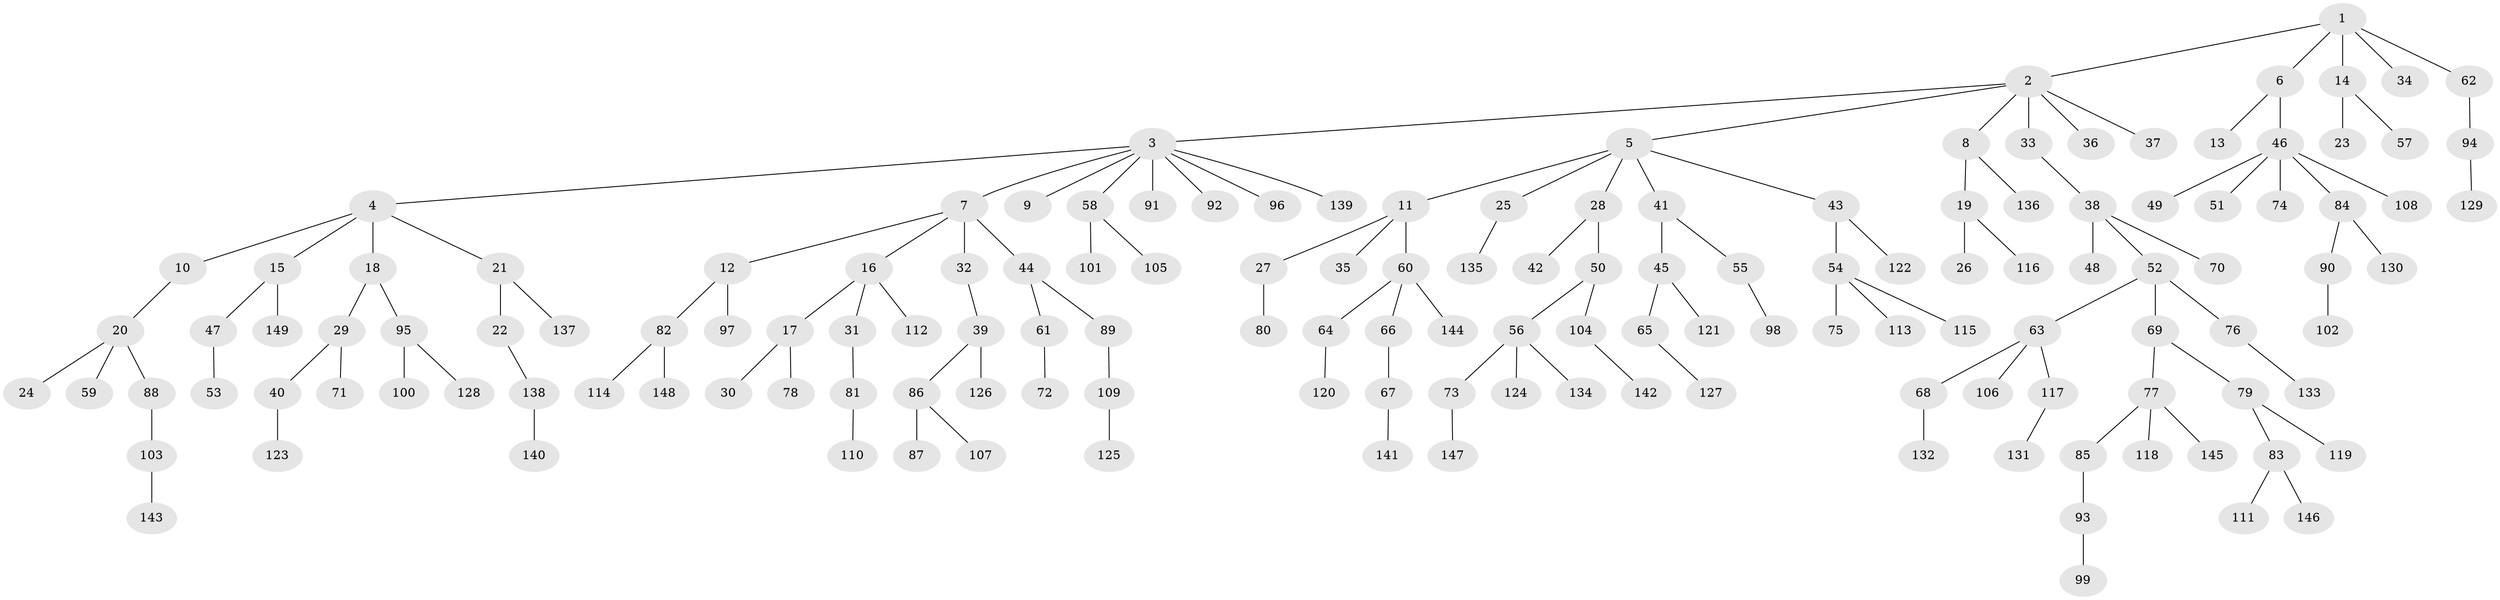// Generated by graph-tools (version 1.1) at 2025/11/02/27/25 16:11:26]
// undirected, 149 vertices, 148 edges
graph export_dot {
graph [start="1"]
  node [color=gray90,style=filled];
  1;
  2;
  3;
  4;
  5;
  6;
  7;
  8;
  9;
  10;
  11;
  12;
  13;
  14;
  15;
  16;
  17;
  18;
  19;
  20;
  21;
  22;
  23;
  24;
  25;
  26;
  27;
  28;
  29;
  30;
  31;
  32;
  33;
  34;
  35;
  36;
  37;
  38;
  39;
  40;
  41;
  42;
  43;
  44;
  45;
  46;
  47;
  48;
  49;
  50;
  51;
  52;
  53;
  54;
  55;
  56;
  57;
  58;
  59;
  60;
  61;
  62;
  63;
  64;
  65;
  66;
  67;
  68;
  69;
  70;
  71;
  72;
  73;
  74;
  75;
  76;
  77;
  78;
  79;
  80;
  81;
  82;
  83;
  84;
  85;
  86;
  87;
  88;
  89;
  90;
  91;
  92;
  93;
  94;
  95;
  96;
  97;
  98;
  99;
  100;
  101;
  102;
  103;
  104;
  105;
  106;
  107;
  108;
  109;
  110;
  111;
  112;
  113;
  114;
  115;
  116;
  117;
  118;
  119;
  120;
  121;
  122;
  123;
  124;
  125;
  126;
  127;
  128;
  129;
  130;
  131;
  132;
  133;
  134;
  135;
  136;
  137;
  138;
  139;
  140;
  141;
  142;
  143;
  144;
  145;
  146;
  147;
  148;
  149;
  1 -- 2;
  1 -- 6;
  1 -- 14;
  1 -- 34;
  1 -- 62;
  2 -- 3;
  2 -- 5;
  2 -- 8;
  2 -- 33;
  2 -- 36;
  2 -- 37;
  3 -- 4;
  3 -- 7;
  3 -- 9;
  3 -- 58;
  3 -- 91;
  3 -- 92;
  3 -- 96;
  3 -- 139;
  4 -- 10;
  4 -- 15;
  4 -- 18;
  4 -- 21;
  5 -- 11;
  5 -- 25;
  5 -- 28;
  5 -- 41;
  5 -- 43;
  6 -- 13;
  6 -- 46;
  7 -- 12;
  7 -- 16;
  7 -- 32;
  7 -- 44;
  8 -- 19;
  8 -- 136;
  10 -- 20;
  11 -- 27;
  11 -- 35;
  11 -- 60;
  12 -- 82;
  12 -- 97;
  14 -- 23;
  14 -- 57;
  15 -- 47;
  15 -- 149;
  16 -- 17;
  16 -- 31;
  16 -- 112;
  17 -- 30;
  17 -- 78;
  18 -- 29;
  18 -- 95;
  19 -- 26;
  19 -- 116;
  20 -- 24;
  20 -- 59;
  20 -- 88;
  21 -- 22;
  21 -- 137;
  22 -- 138;
  25 -- 135;
  27 -- 80;
  28 -- 42;
  28 -- 50;
  29 -- 40;
  29 -- 71;
  31 -- 81;
  32 -- 39;
  33 -- 38;
  38 -- 48;
  38 -- 52;
  38 -- 70;
  39 -- 86;
  39 -- 126;
  40 -- 123;
  41 -- 45;
  41 -- 55;
  43 -- 54;
  43 -- 122;
  44 -- 61;
  44 -- 89;
  45 -- 65;
  45 -- 121;
  46 -- 49;
  46 -- 51;
  46 -- 74;
  46 -- 84;
  46 -- 108;
  47 -- 53;
  50 -- 56;
  50 -- 104;
  52 -- 63;
  52 -- 69;
  52 -- 76;
  54 -- 75;
  54 -- 113;
  54 -- 115;
  55 -- 98;
  56 -- 73;
  56 -- 124;
  56 -- 134;
  58 -- 101;
  58 -- 105;
  60 -- 64;
  60 -- 66;
  60 -- 144;
  61 -- 72;
  62 -- 94;
  63 -- 68;
  63 -- 106;
  63 -- 117;
  64 -- 120;
  65 -- 127;
  66 -- 67;
  67 -- 141;
  68 -- 132;
  69 -- 77;
  69 -- 79;
  73 -- 147;
  76 -- 133;
  77 -- 85;
  77 -- 118;
  77 -- 145;
  79 -- 83;
  79 -- 119;
  81 -- 110;
  82 -- 114;
  82 -- 148;
  83 -- 111;
  83 -- 146;
  84 -- 90;
  84 -- 130;
  85 -- 93;
  86 -- 87;
  86 -- 107;
  88 -- 103;
  89 -- 109;
  90 -- 102;
  93 -- 99;
  94 -- 129;
  95 -- 100;
  95 -- 128;
  103 -- 143;
  104 -- 142;
  109 -- 125;
  117 -- 131;
  138 -- 140;
}
